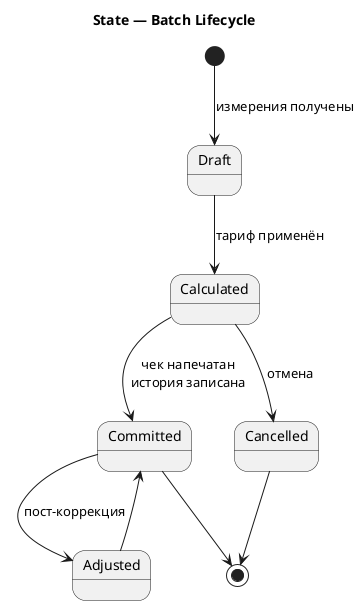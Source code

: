 @startuml
title State — Batch Lifecycle
[*] --> Draft : измерения получены
Draft --> Calculated : тариф применён
Calculated --> Committed : чек напечатан\nистория записана
Calculated --> Cancelled : отмена
Committed --> Adjusted : пост-коррекция
Adjusted --> Committed
Committed --> [*]
Cancelled --> [*]
@enduml

